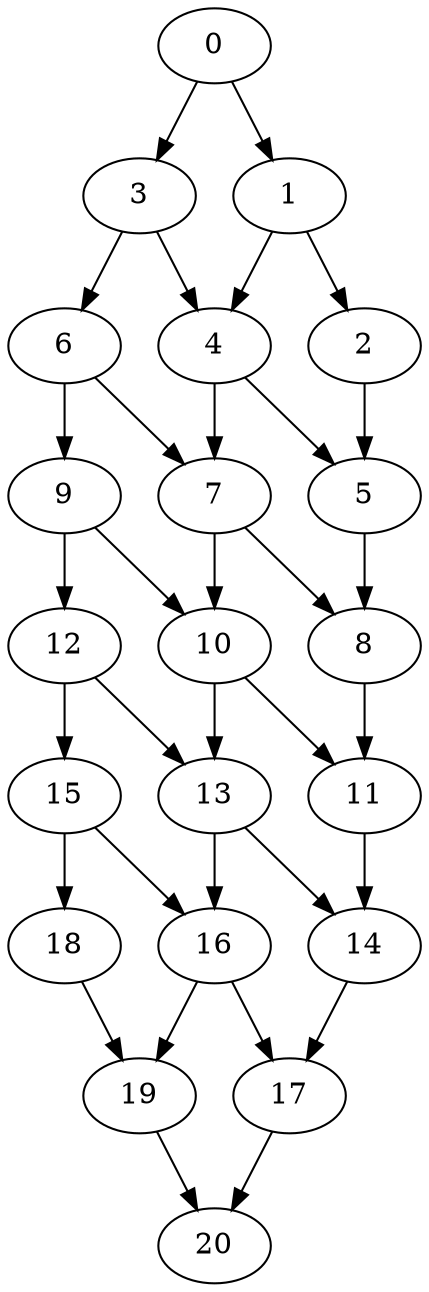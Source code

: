 digraph "Pipeline_Nodes_21_CCR_9.95_WeightType_Random_GB_Homogeneous-8" {
0 [Weight=3];
3 [Weight=5];
1 [Weight=3];
4 [Weight=9];
6 [Weight=9];
2 [Weight=3];
9 [Weight=3];
7 [Weight=4];
5 [Weight=7];
10 [Weight=6];
12 [Weight=7];
8 [Weight=5];
11 [Weight=9];
13 [Weight=5];
15 [Weight=8];
16 [Weight=3];
14 [Weight=8];
18 [Weight=7];
19 [Weight=3];
17 [Weight=7];
20 [Weight=6];
14 -> 17 [Weight=60];
8 -> 11 [Weight=12];
4 -> 5 [Weight=30];
19 -> 20 [Weight=48];
15 -> 18 [Weight=12];
17 -> 20 [Weight=24];
18 -> 19 [Weight=12];
3 -> 6 [Weight=36];
12 -> 15 [Weight=24];
15 -> 16 [Weight=24];
11 -> 14 [Weight=60];
5 -> 8 [Weight=48];
4 -> 7 [Weight=60];
16 -> 19 [Weight=48];
0 -> 1 [Weight=18];
1 -> 2 [Weight=24];
6 -> 9 [Weight=48];
0 -> 3 [Weight=42];
3 -> 4 [Weight=48];
9 -> 10 [Weight=24];
16 -> 17 [Weight=60];
12 -> 13 [Weight=18];
7 -> 10 [Weight=12];
1 -> 4 [Weight=42];
10 -> 13 [Weight=30];
9 -> 12 [Weight=48];
6 -> 7 [Weight=60];
7 -> 8 [Weight=30];
13 -> 16 [Weight=48];
10 -> 11 [Weight=60];
2 -> 5 [Weight=24];
13 -> 14 [Weight=60];
}
